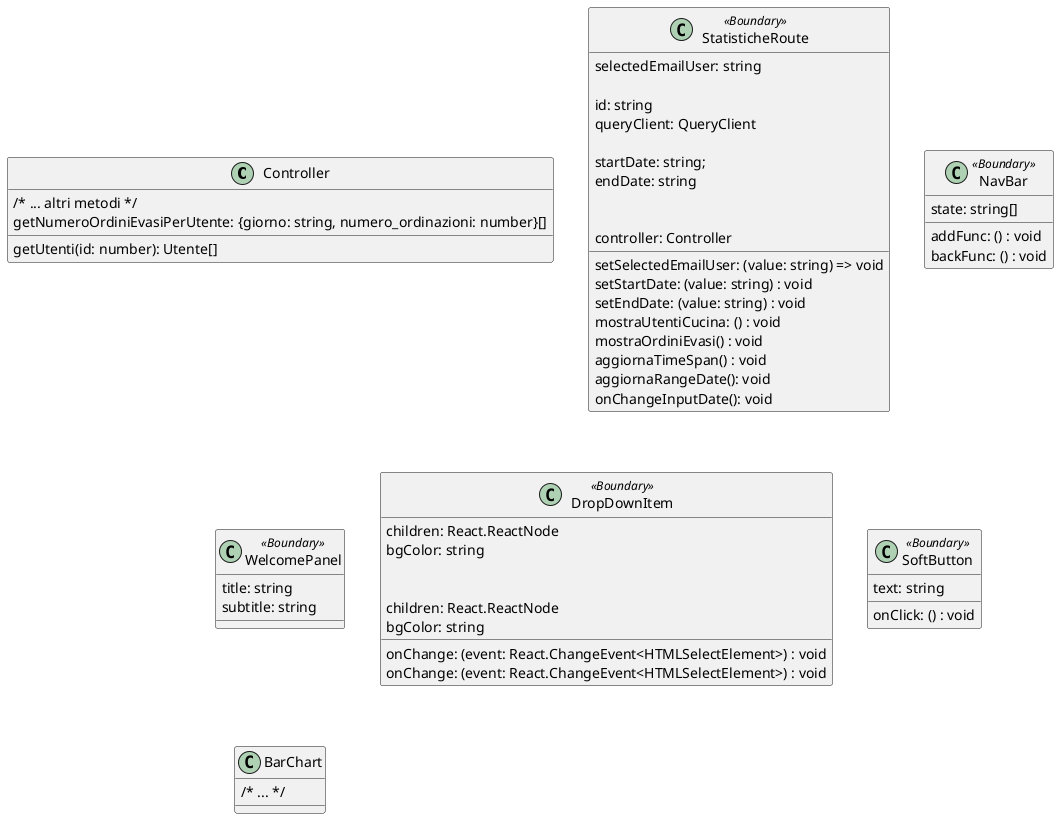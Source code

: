 @startuml Statistiche

class Controller {
    /* ... altri metodi */
    getUtenti(id: number): Utente[]
    getNumeroOrdiniEvasiPerUtente: {giorno: string, numero_ordinazioni: number}[]

}

class StatisticheRoute <<Boundary>> {
  selectedEmailUser: string
  setSelectedEmailUser: (value: string) => void

  id: string
  queryClient: QueryClient

  startDate: string;
  endDate: string

  setStartDate: (value: string) : void
  setEndDate: (value: string) : void

  controller: Controller

  mostraUtentiCucina: () : void
  mostraOrdiniEvasi() : void
  aggiornaTimeSpan() : void
  aggiornaRangeDate(): void
  onChangeInputDate(): void

}

class NavBar <<Boundary>> {

	addFunc: () : void
	backFunc: () : void
	state: string[]
}

class WelcomePanel <<Boundary>> {

    title: string
    subtitle: string

}

class DropDownItem <<Boundary>> {

    children: React.ReactNode
    onChange: (event: React.ChangeEvent<HTMLSelectElement>) : void
    bgColor: string

}

class DropDownItem <<Boundary>> {

    children: React.ReactNode
    onChange: (event: React.ChangeEvent<HTMLSelectElement>) : void
    bgColor: string

}


class SoftButton <<Boundary>> {

    text: string
    onClick: () : void

}

class BarChart {
  /* ... */
}


@enduml
